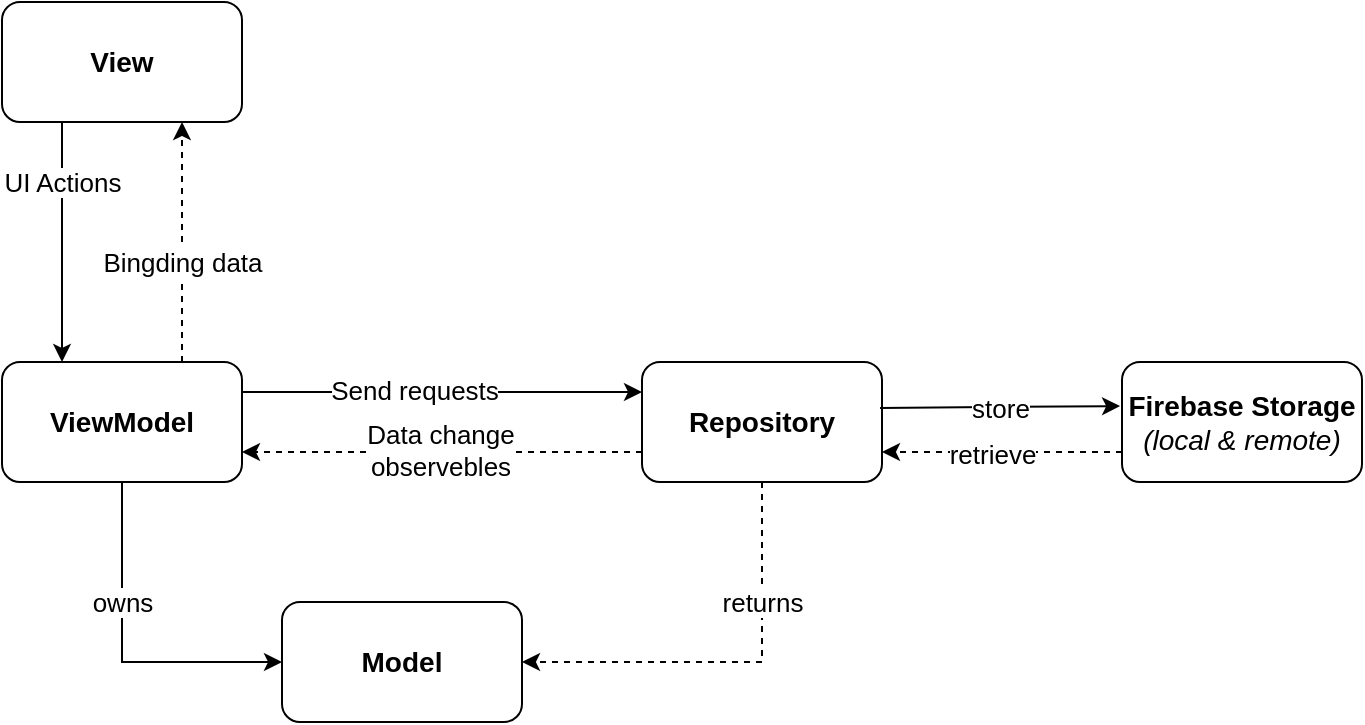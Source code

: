 <mxfile version="17.4.0" type="device"><diagram id="lnDsYGAb9x_fDbXEofeD" name="Page-1"><mxGraphModel dx="1426" dy="819" grid="1" gridSize="10" guides="1" tooltips="1" connect="1" arrows="1" fold="1" page="1" pageScale="1" pageWidth="1100" pageHeight="850" math="0" shadow="0"><root><mxCell id="0"/><mxCell id="1" parent="0"/><mxCell id="EajJ6LU2K_r3F97rtaf1-1" value="View" style="rounded=1;whiteSpace=wrap;html=1;fontSize=14;fontStyle=1" vertex="1" parent="1"><mxGeometry x="120" y="160" width="120" height="60" as="geometry"/></mxCell><mxCell id="EajJ6LU2K_r3F97rtaf1-2" value="ViewModel" style="rounded=1;whiteSpace=wrap;html=1;fontSize=14;fontStyle=1" vertex="1" parent="1"><mxGeometry x="120" y="340" width="120" height="60" as="geometry"/></mxCell><mxCell id="EajJ6LU2K_r3F97rtaf1-3" value="Repository" style="rounded=1;whiteSpace=wrap;html=1;fontSize=14;fontStyle=1" vertex="1" parent="1"><mxGeometry x="440" y="340" width="120" height="60" as="geometry"/></mxCell><mxCell id="EajJ6LU2K_r3F97rtaf1-4" value="&lt;b&gt;Firebase Storage&lt;/b&gt;&lt;br style=&quot;font-size: 14px&quot;&gt;&lt;i&gt;(local &amp;amp; remote)&lt;/i&gt;" style="rounded=1;whiteSpace=wrap;html=1;fontSize=14;" vertex="1" parent="1"><mxGeometry x="680" y="340" width="120" height="60" as="geometry"/></mxCell><mxCell id="EajJ6LU2K_r3F97rtaf1-5" value="Model" style="rounded=1;whiteSpace=wrap;html=1;fontSize=14;fontStyle=1" vertex="1" parent="1"><mxGeometry x="260" y="460" width="120" height="60" as="geometry"/></mxCell><mxCell id="EajJ6LU2K_r3F97rtaf1-6" value="store" style="endArrow=classic;html=1;rounded=0;entryX=-0.008;entryY=0.367;entryDx=0;entryDy=0;entryPerimeter=0;exitX=0.992;exitY=0.383;exitDx=0;exitDy=0;exitPerimeter=0;fontSize=13;" edge="1" parent="1" source="EajJ6LU2K_r3F97rtaf1-3" target="EajJ6LU2K_r3F97rtaf1-4"><mxGeometry width="50" height="50" relative="1" as="geometry"><mxPoint x="820" y="440" as="sourcePoint"/><mxPoint x="870" y="390" as="targetPoint"/></mxGeometry></mxCell><mxCell id="EajJ6LU2K_r3F97rtaf1-8" value="" style="endArrow=classic;html=1;rounded=0;dashed=1;entryX=1;entryY=0.75;entryDx=0;entryDy=0;exitX=0;exitY=0.75;exitDx=0;exitDy=0;fontSize=14;" edge="1" parent="1" source="EajJ6LU2K_r3F97rtaf1-4" target="EajJ6LU2K_r3F97rtaf1-3"><mxGeometry width="50" height="50" relative="1" as="geometry"><mxPoint x="820" y="440" as="sourcePoint"/><mxPoint x="870" y="390" as="targetPoint"/></mxGeometry></mxCell><mxCell id="EajJ6LU2K_r3F97rtaf1-9" value="retrieve" style="edgeLabel;html=1;align=center;verticalAlign=middle;resizable=0;points=[];fontSize=13;" vertex="1" connectable="0" parent="EajJ6LU2K_r3F97rtaf1-8"><mxGeometry x="-0.275" y="1" relative="1" as="geometry"><mxPoint x="-22" as="offset"/></mxGeometry></mxCell><mxCell id="EajJ6LU2K_r3F97rtaf1-10" value="" style="endArrow=classic;html=1;rounded=0;dashed=1;entryX=1;entryY=0.75;entryDx=0;entryDy=0;exitX=0;exitY=0.75;exitDx=0;exitDy=0;fontSize=14;" edge="1" parent="1" source="EajJ6LU2K_r3F97rtaf1-3" target="EajJ6LU2K_r3F97rtaf1-2"><mxGeometry width="50" height="50" relative="1" as="geometry"><mxPoint x="700" y="440" as="sourcePoint"/><mxPoint x="750" y="390" as="targetPoint"/></mxGeometry></mxCell><mxCell id="EajJ6LU2K_r3F97rtaf1-18" value="Data change &lt;br&gt;observebles" style="edgeLabel;html=1;align=center;verticalAlign=middle;resizable=0;points=[];fontSize=13;" vertex="1" connectable="0" parent="EajJ6LU2K_r3F97rtaf1-10"><mxGeometry x="0.013" y="-1" relative="1" as="geometry"><mxPoint as="offset"/></mxGeometry></mxCell><mxCell id="EajJ6LU2K_r3F97rtaf1-11" value="" style="endArrow=classic;html=1;rounded=0;dashed=1;entryX=0.75;entryY=1;entryDx=0;entryDy=0;exitX=0.75;exitY=0;exitDx=0;exitDy=0;fontSize=14;" edge="1" parent="1" source="EajJ6LU2K_r3F97rtaf1-2" target="EajJ6LU2K_r3F97rtaf1-1"><mxGeometry width="50" height="50" relative="1" as="geometry"><mxPoint x="410" y="395" as="sourcePoint"/><mxPoint x="250" y="395" as="targetPoint"/></mxGeometry></mxCell><mxCell id="EajJ6LU2K_r3F97rtaf1-16" value="Bingding data" style="edgeLabel;html=1;align=center;verticalAlign=middle;resizable=0;points=[];fontSize=13;" vertex="1" connectable="0" parent="EajJ6LU2K_r3F97rtaf1-11"><mxGeometry x="0.033" y="3" relative="1" as="geometry"><mxPoint x="3" y="12" as="offset"/></mxGeometry></mxCell><mxCell id="EajJ6LU2K_r3F97rtaf1-12" value="returns" style="endArrow=classic;html=1;rounded=0;dashed=1;entryX=1;entryY=0.5;entryDx=0;entryDy=0;exitX=0.5;exitY=1;exitDx=0;exitDy=0;fontSize=13;" edge="1" parent="1" source="EajJ6LU2K_r3F97rtaf1-3" target="EajJ6LU2K_r3F97rtaf1-5"><mxGeometry x="-0.429" width="50" height="50" relative="1" as="geometry"><mxPoint x="420" y="405" as="sourcePoint"/><mxPoint x="260" y="405" as="targetPoint"/><Array as="points"><mxPoint x="500" y="490"/></Array><mxPoint as="offset"/></mxGeometry></mxCell><mxCell id="EajJ6LU2K_r3F97rtaf1-13" value="" style="endArrow=classic;html=1;rounded=0;entryX=0;entryY=0.5;entryDx=0;entryDy=0;exitX=0.5;exitY=1;exitDx=0;exitDy=0;fontSize=14;" edge="1" parent="1" source="EajJ6LU2K_r3F97rtaf1-2" target="EajJ6LU2K_r3F97rtaf1-5"><mxGeometry width="50" height="50" relative="1" as="geometry"><mxPoint x="430" y="415" as="sourcePoint"/><mxPoint x="270" y="415" as="targetPoint"/><Array as="points"><mxPoint x="180" y="490"/></Array></mxGeometry></mxCell><mxCell id="EajJ6LU2K_r3F97rtaf1-19" value="owns" style="edgeLabel;html=1;align=center;verticalAlign=middle;resizable=0;points=[];fontSize=13;" vertex="1" connectable="0" parent="EajJ6LU2K_r3F97rtaf1-13"><mxGeometry x="-0.118" y="-2" relative="1" as="geometry"><mxPoint x="2" y="-15" as="offset"/></mxGeometry></mxCell><mxCell id="EajJ6LU2K_r3F97rtaf1-14" value="UI Actions" style="endArrow=classic;html=1;rounded=0;entryX=0.25;entryY=0;entryDx=0;entryDy=0;exitX=0.25;exitY=1;exitDx=0;exitDy=0;fontSize=13;" edge="1" parent="1" source="EajJ6LU2K_r3F97rtaf1-1" target="EajJ6LU2K_r3F97rtaf1-2"><mxGeometry x="-0.5" width="50" height="50" relative="1" as="geometry"><mxPoint x="440" y="425" as="sourcePoint"/><mxPoint x="280" y="425" as="targetPoint"/><mxPoint as="offset"/></mxGeometry></mxCell><mxCell id="EajJ6LU2K_r3F97rtaf1-15" value="" style="endArrow=classic;html=1;rounded=0;entryX=0;entryY=0.25;entryDx=0;entryDy=0;exitX=1;exitY=0.25;exitDx=0;exitDy=0;fontSize=14;" edge="1" parent="1" source="EajJ6LU2K_r3F97rtaf1-2" target="EajJ6LU2K_r3F97rtaf1-3"><mxGeometry width="50" height="50" relative="1" as="geometry"><mxPoint x="450" y="435" as="sourcePoint"/><mxPoint x="290" y="435" as="targetPoint"/></mxGeometry></mxCell><mxCell id="EajJ6LU2K_r3F97rtaf1-17" value="Send requests" style="edgeLabel;html=1;align=center;verticalAlign=middle;resizable=0;points=[];fontSize=13;" vertex="1" connectable="0" parent="EajJ6LU2K_r3F97rtaf1-15"><mxGeometry x="-0.138" y="1" relative="1" as="geometry"><mxPoint as="offset"/></mxGeometry></mxCell></root></mxGraphModel></diagram></mxfile>